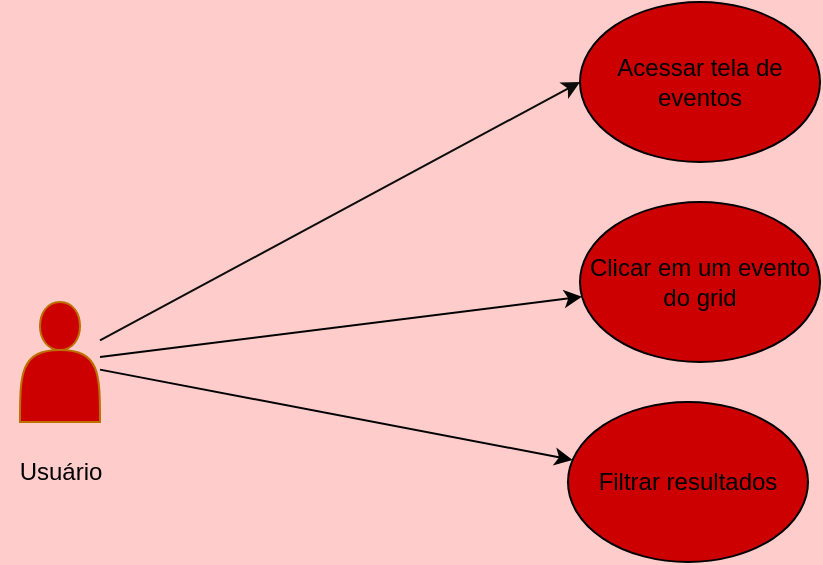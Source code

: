 <mxfile>
    <diagram id="POQMvR0gV0XyOOKtGRql" name="Page-1">
        <mxGraphModel dx="701" dy="616" grid="1" gridSize="10" guides="1" tooltips="1" connect="1" arrows="1" fold="1" page="1" pageScale="1" pageWidth="827" pageHeight="1169" background="#FFCCCC" math="0" shadow="0">
            <root>
                <mxCell id="0"/>
                <mxCell id="1" parent="0"/>
                <mxCell id="2" style="edgeStyle=none;html=1;entryX=0;entryY=0.5;entryDx=0;entryDy=0;fontColor=#0d0c0c;strokeColor=#0d0c0c;" parent="1" source="3" target="4" edge="1">
                    <mxGeometry relative="1" as="geometry"/>
                </mxCell>
                <mxCell id="9" style="edgeStyle=none;html=1;fontColor=#000000;strokeColor=#000000;" parent="1" source="3" target="8" edge="1">
                    <mxGeometry relative="1" as="geometry"/>
                </mxCell>
                <mxCell id="11" style="edgeStyle=none;html=1;strokeColor=#000000;fontColor=#000000;" parent="1" source="3" target="10" edge="1">
                    <mxGeometry relative="1" as="geometry"/>
                </mxCell>
                <mxCell id="3" value="&lt;div style=&quot;text-align: justify;&quot;&gt;&lt;br&gt;&lt;/div&gt;" style="shape=actor;whiteSpace=wrap;html=1;fillColor=#CC0000;fontColor=#000000;strokeColor=#BD7000;align=right;" parent="1" vertex="1">
                    <mxGeometry x="80" y="180" width="40" height="60" as="geometry"/>
                </mxCell>
                <mxCell id="4" value="Acessar tela de eventos" style="ellipse;whiteSpace=wrap;html=1;fillColor=#CC0000;" parent="1" vertex="1">
                    <mxGeometry x="360" y="30" width="120" height="80" as="geometry"/>
                </mxCell>
                <mxCell id="5" value="&lt;font color=&quot;#000000&quot;&gt;Usuário&lt;/font&gt;" style="text;html=1;align=center;verticalAlign=middle;resizable=0;points=[];autosize=1;strokeColor=none;fillColor=none;" parent="1" vertex="1">
                    <mxGeometry x="70" y="250" width="60" height="30" as="geometry"/>
                </mxCell>
                <mxCell id="8" value="Clicar em um evento do grid" style="ellipse;whiteSpace=wrap;html=1;fillColor=#CC0000;" parent="1" vertex="1">
                    <mxGeometry x="360" y="130" width="120" height="80" as="geometry"/>
                </mxCell>
                <mxCell id="10" value="Filtrar resultados" style="ellipse;whiteSpace=wrap;html=1;fillColor=#CC0000;" parent="1" vertex="1">
                    <mxGeometry x="354" y="230" width="120" height="80" as="geometry"/>
                </mxCell>
            </root>
        </mxGraphModel>
    </diagram>
</mxfile>